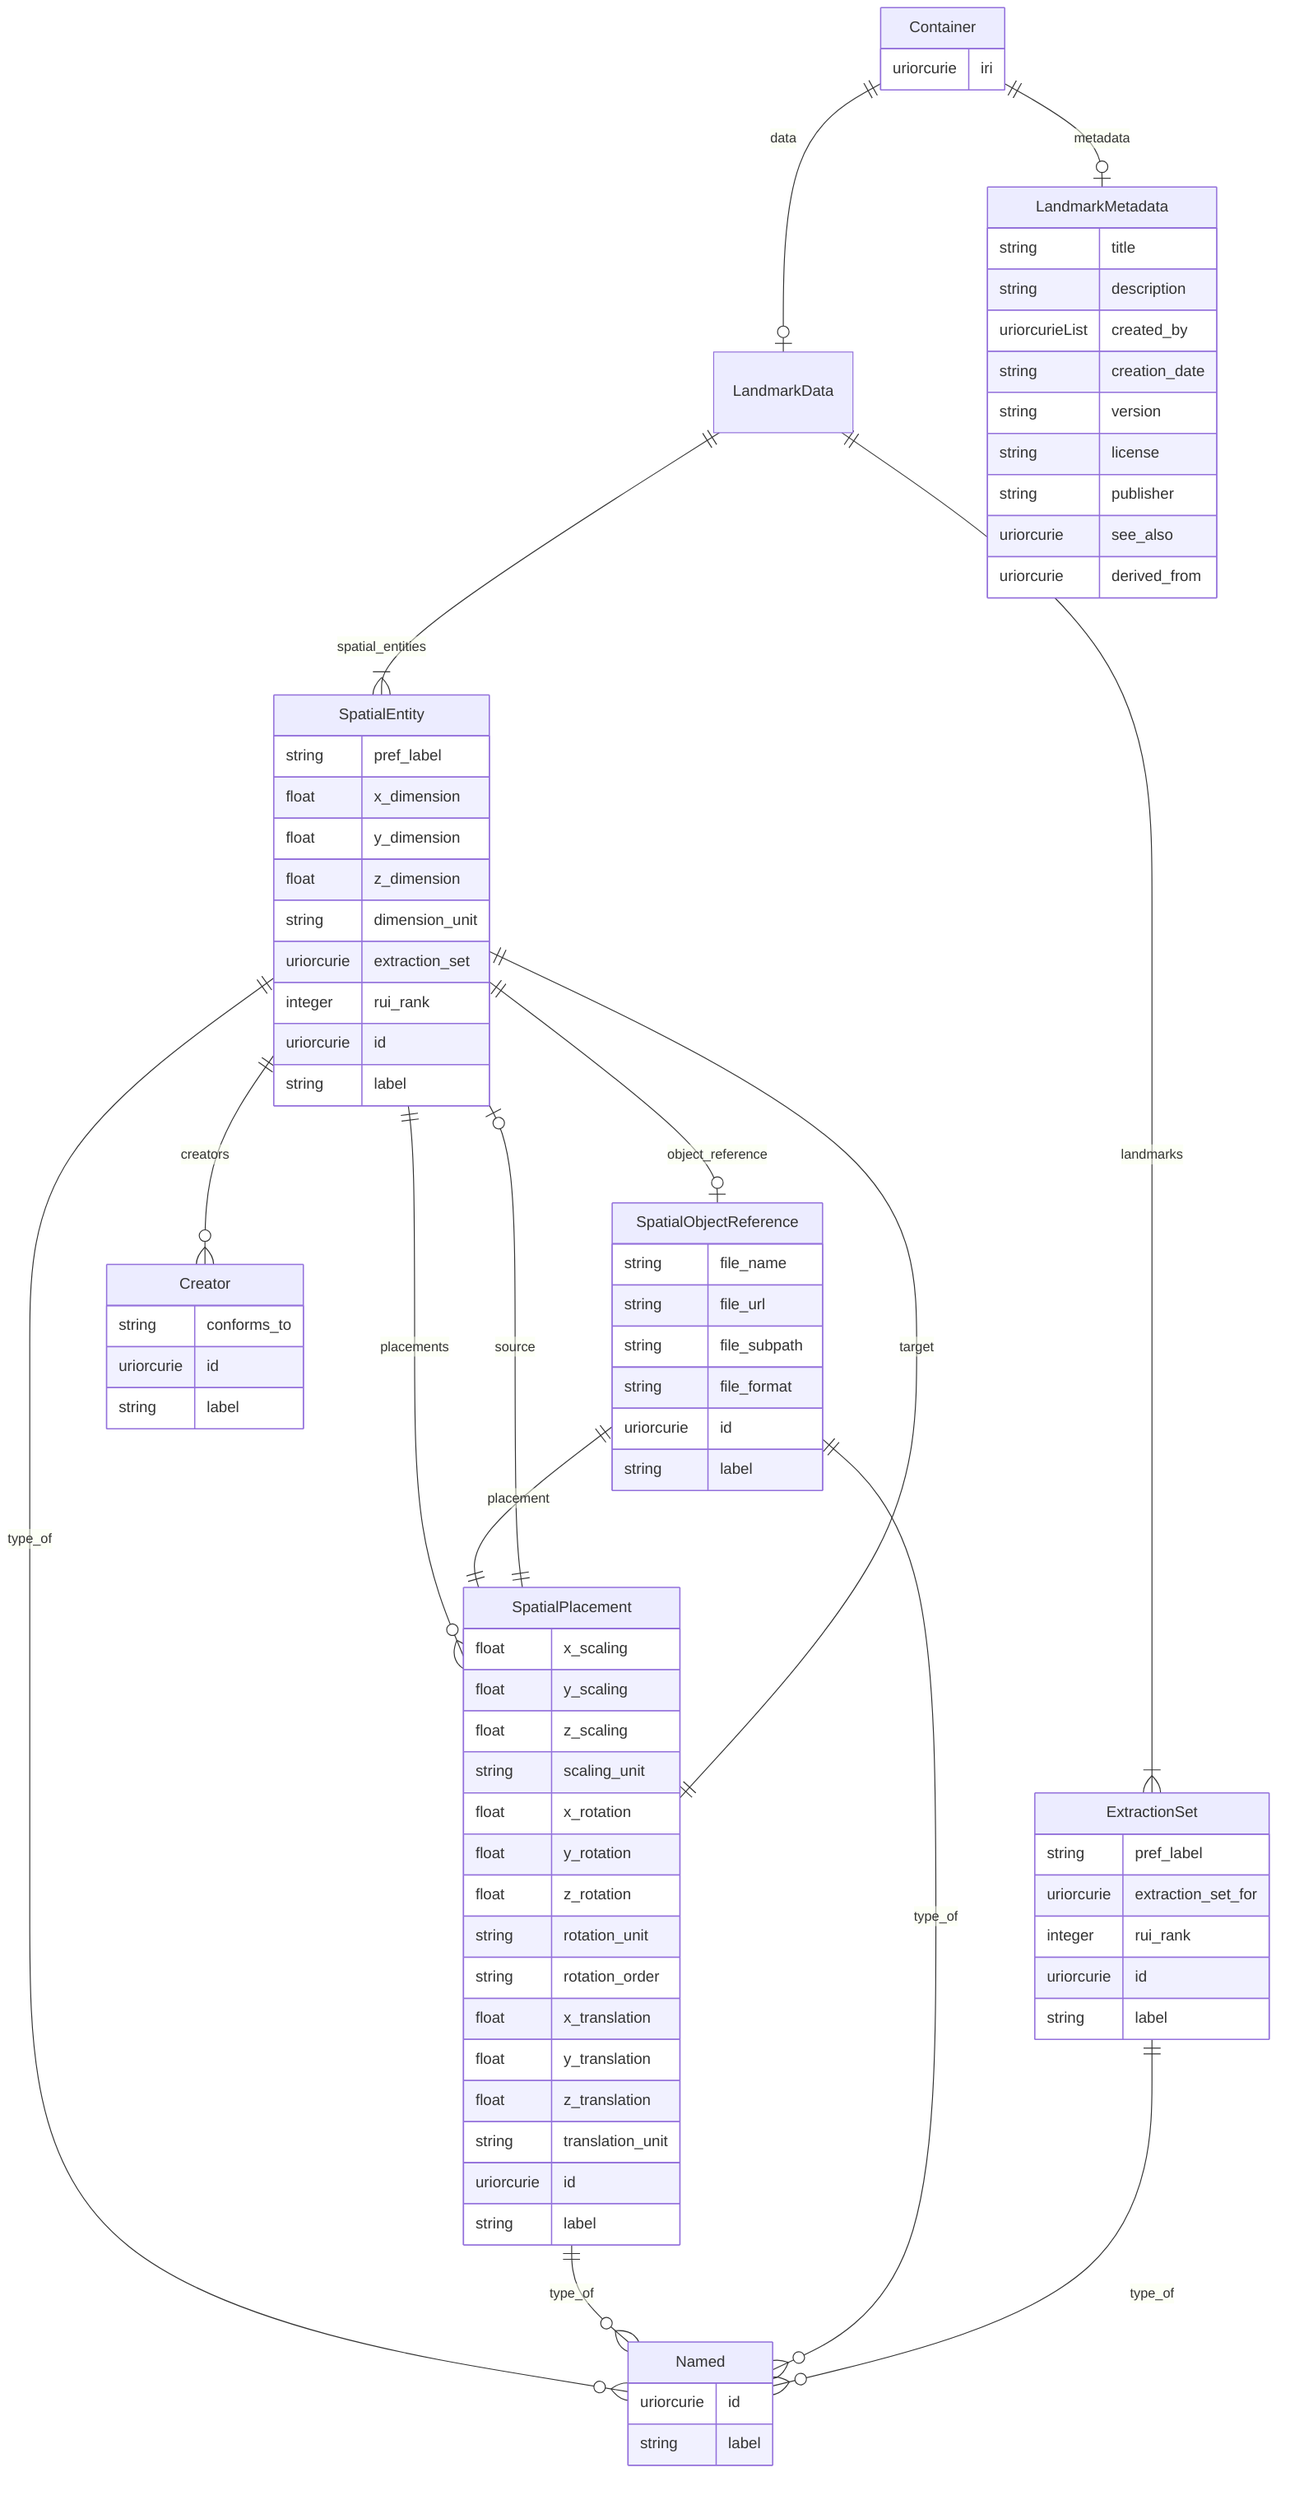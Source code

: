erDiagram
Container {
    uriorcurie iri  
}
LandmarkData {

}
SpatialEntity {
    string pref_label  
    float x_dimension  
    float y_dimension  
    float z_dimension  
    string dimension_unit  
    uriorcurie extraction_set  
    integer rui_rank  
    uriorcurie id  
    string label  
}
Named {
    uriorcurie id  
    string label  
}
SpatialPlacement {
    float x_scaling  
    float y_scaling  
    float z_scaling  
    string scaling_unit  
    float x_rotation  
    float y_rotation  
    float z_rotation  
    string rotation_unit  
    string rotation_order  
    float x_translation  
    float y_translation  
    float z_translation  
    string translation_unit  
    uriorcurie id  
    string label  
}
SpatialObjectReference {
    string file_name  
    string file_url  
    string file_subpath  
    string file_format  
    uriorcurie id  
    string label  
}
Creator {
    string conforms_to  
    uriorcurie id  
    string label  
}
ExtractionSet {
    string pref_label  
    uriorcurie extraction_set_for  
    integer rui_rank  
    uriorcurie id  
    string label  
}
LandmarkMetadata {
    string title  
    string description  
    uriorcurieList created_by  
    string creation_date  
    string version  
    string license  
    string publisher  
    uriorcurie see_also  
    uriorcurie derived_from  
}

Container ||--|o LandmarkMetadata : "metadata"
Container ||--|o LandmarkData : "data"
LandmarkData ||--}| ExtractionSet : "landmarks"
LandmarkData ||--}| SpatialEntity : "spatial_entities"
SpatialEntity ||--}o Creator : "creators"
SpatialEntity ||--|o SpatialObjectReference : "object_reference"
SpatialEntity ||--}o SpatialPlacement : "placements"
SpatialEntity ||--}o Named : "type_of"
SpatialPlacement ||--|o SpatialEntity : "source"
SpatialPlacement ||--|| SpatialEntity : "target"
SpatialPlacement ||--}o Named : "type_of"
SpatialObjectReference ||--|| SpatialPlacement : "placement"
SpatialObjectReference ||--}o Named : "type_of"
ExtractionSet ||--}o Named : "type_of"